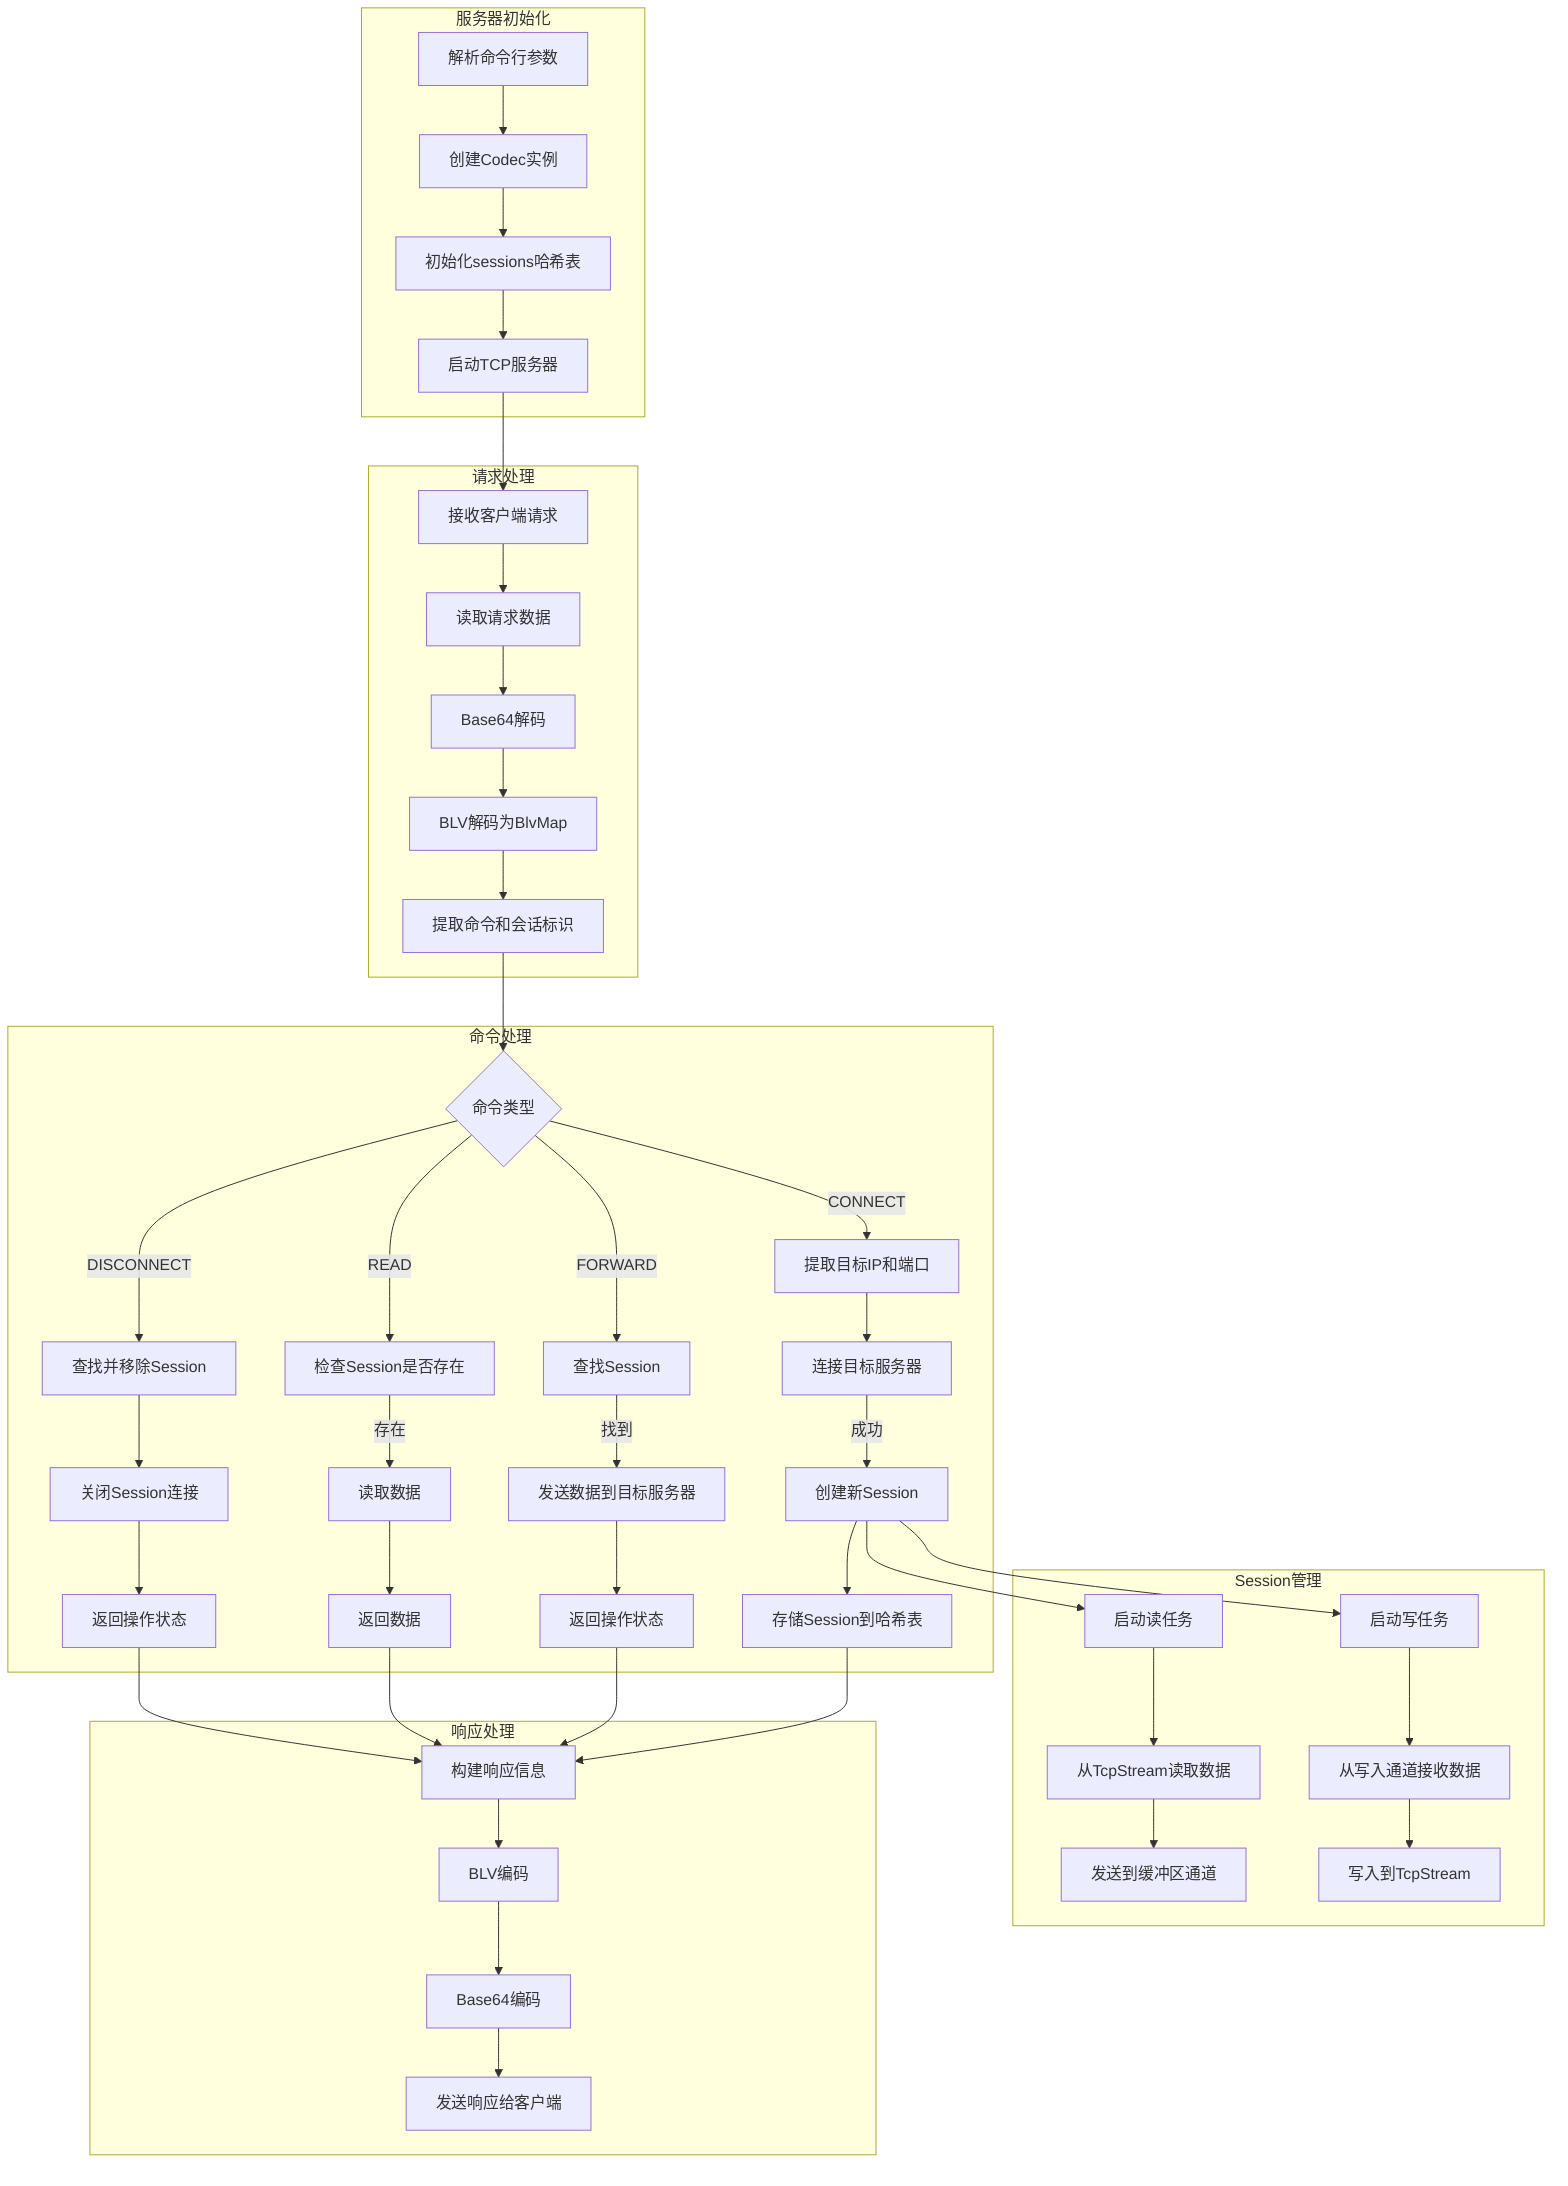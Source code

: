 flowchart TD
    subgraph 服务器初始化
        A[解析命令行参数] --> B[创建Codec实例]
        B --> C[初始化sessions哈希表]
        C --> D[启动TCP服务器]
    end

    subgraph 请求处理
        D --> E[接收客户端请求]
        E --> F[读取请求数据]
        F --> G[Base64解码]
        G --> H[BLV解码为BlvMap]
        H --> I[提取命令和会话标识]
    end

    subgraph 命令处理
        I --> J{命令类型}
        J -->|CONNECT| K[提取目标IP和端口]
        K --> L[连接目标服务器]
        L -->|成功| M[创建新Session]
        M --> N[存储Session到哈希表]
        
        J -->|FORWARD| P[查找Session]
        P -->|找到| Q[发送数据到目标服务器]
        Q --> R[返回操作状态]
        
        J -->|READ| T[检查Session是否存在]
        T -->|存在| U[读取数据]
        U --> V[返回数据]
        
        J -->|DISCONNECT| X[查找并移除Session]
        X --> Y[关闭Session连接]
        Y --> Z[返回操作状态]
    end

    subgraph Session管理
        M --> AA[启动读任务]
        AA --> AB[从TcpStream读取数据]
        AB --> AC[发送到缓冲区通道]
        
        M --> AD[启动写任务]
        AD --> AE[从写入通道接收数据]
        AE --> AF[写入到TcpStream]
    end

    subgraph 响应处理
        N --> AG[构建响应信息]
        R --> AG
        V --> AG
        Z --> AG
        
        AG --> AH[BLV编码]
        AH --> AI[Base64编码]
        AI --> AJ[发送响应给客户端]
    end